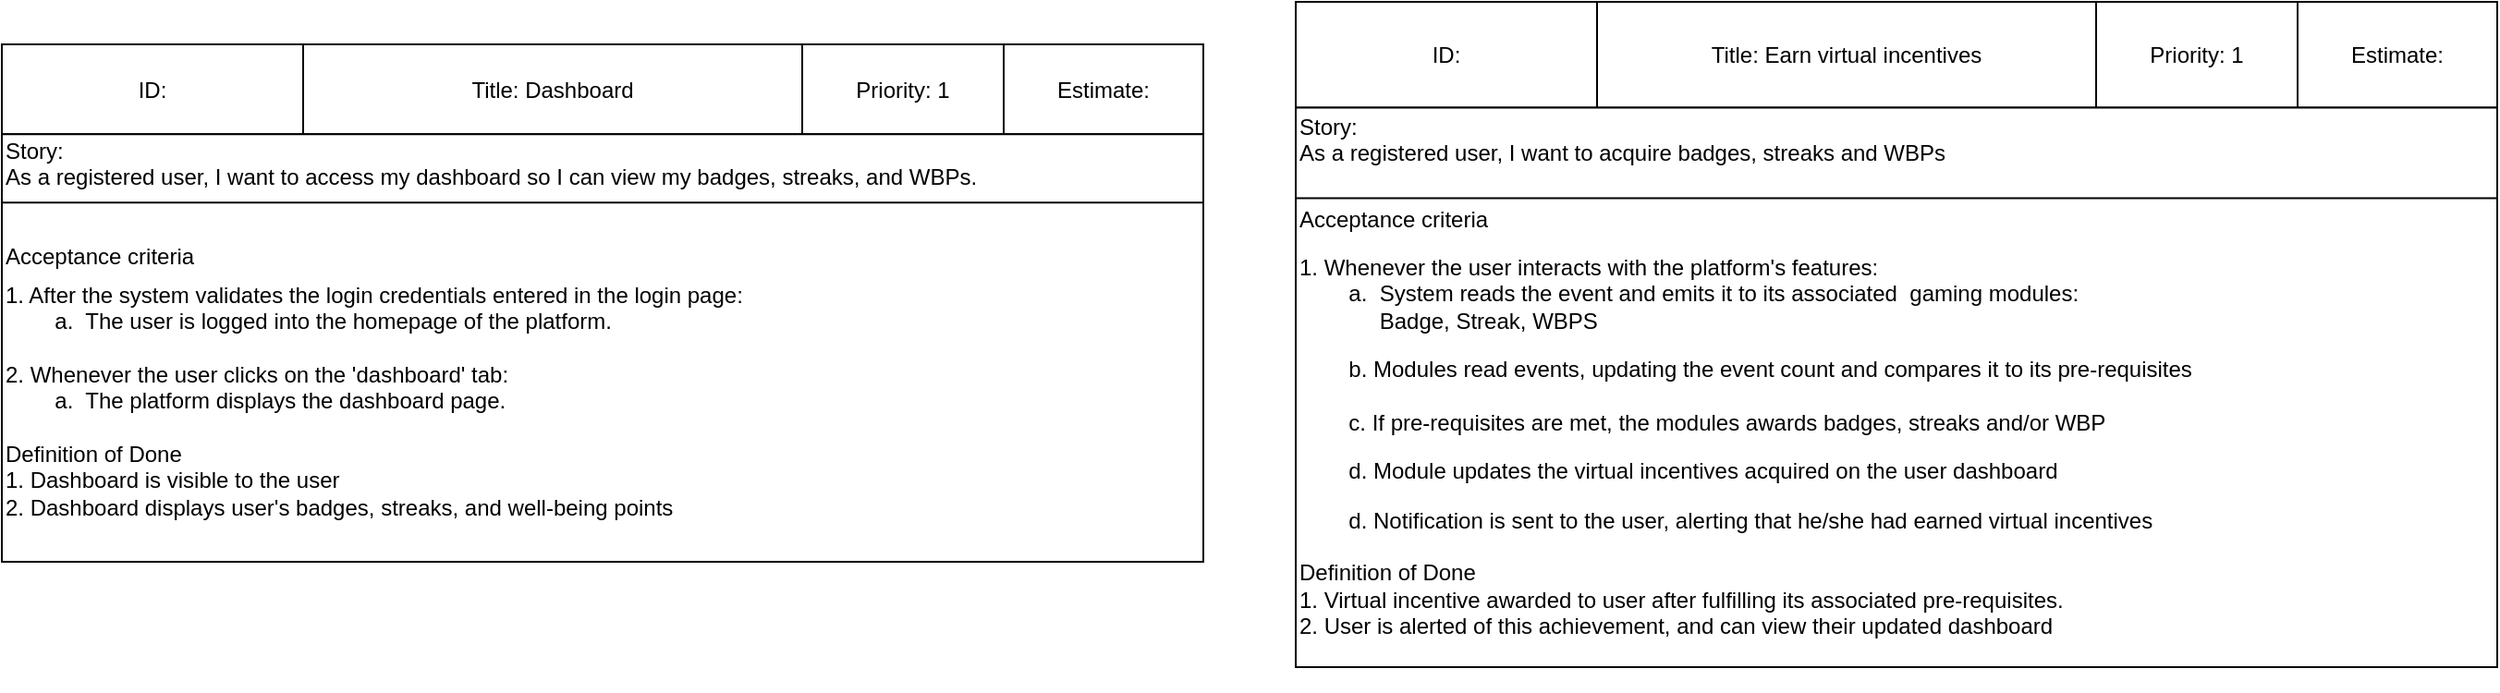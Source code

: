 <mxfile version="28.1.0">
  <diagram name="Page-1" id="SxB9uh9p98daKZW68kdo">
    <mxGraphModel dx="2395" dy="628" grid="1" gridSize="10" guides="1" tooltips="1" connect="1" arrows="1" fold="1" page="1" pageScale="1" pageWidth="1169" pageHeight="827" math="0" shadow="0">
      <root>
        <mxCell id="0" />
        <mxCell id="1" parent="0" />
        <mxCell id="2kVBc_zqeof4KfWbexQ--64" value="" style="group" vertex="1" connectable="0" parent="1">
          <mxGeometry x="-540" y="63" width="650" height="350" as="geometry" />
        </mxCell>
        <mxCell id="2kVBc_zqeof4KfWbexQ--80" value="" style="group" vertex="1" connectable="0" parent="2kVBc_zqeof4KfWbexQ--64">
          <mxGeometry width="650" height="280" as="geometry" />
        </mxCell>
        <mxCell id="2kVBc_zqeof4KfWbexQ--48" value="" style="shape=table;startSize=0;container=1;collapsible=0;childLayout=tableLayout;" vertex="1" parent="2kVBc_zqeof4KfWbexQ--80">
          <mxGeometry width="650" height="48.611" as="geometry" />
        </mxCell>
        <mxCell id="2kVBc_zqeof4KfWbexQ--49" value="" style="shape=tableRow;horizontal=0;startSize=0;swimlaneHead=0;swimlaneBody=0;strokeColor=inherit;top=0;left=0;bottom=0;right=0;collapsible=0;dropTarget=0;fillColor=none;points=[[0,0.5],[1,0.5]];portConstraint=eastwest;" vertex="1" parent="2kVBc_zqeof4KfWbexQ--48">
          <mxGeometry width="650" height="49" as="geometry" />
        </mxCell>
        <mxCell id="2kVBc_zqeof4KfWbexQ--50" value="ID:" style="shape=partialRectangle;html=1;whiteSpace=wrap;connectable=0;strokeColor=inherit;overflow=hidden;fillColor=none;top=0;left=0;bottom=0;right=0;pointerEvents=1;" vertex="1" parent="2kVBc_zqeof4KfWbexQ--49">
          <mxGeometry width="163" height="49" as="geometry">
            <mxRectangle width="163" height="49" as="alternateBounds" />
          </mxGeometry>
        </mxCell>
        <mxCell id="2kVBc_zqeof4KfWbexQ--51" value="Title: Dashboard" style="shape=partialRectangle;html=1;whiteSpace=wrap;connectable=0;strokeColor=inherit;overflow=hidden;fillColor=none;top=0;left=0;bottom=0;right=0;pointerEvents=1;" vertex="1" parent="2kVBc_zqeof4KfWbexQ--49">
          <mxGeometry x="163" width="270" height="49" as="geometry">
            <mxRectangle width="270" height="49" as="alternateBounds" />
          </mxGeometry>
        </mxCell>
        <mxCell id="2kVBc_zqeof4KfWbexQ--52" value="Priority: 1" style="shape=partialRectangle;html=1;whiteSpace=wrap;connectable=0;strokeColor=inherit;overflow=hidden;fillColor=none;top=0;left=0;bottom=0;right=0;pointerEvents=1;" vertex="1" parent="2kVBc_zqeof4KfWbexQ--49">
          <mxGeometry x="433" width="109" height="49" as="geometry">
            <mxRectangle width="109" height="49" as="alternateBounds" />
          </mxGeometry>
        </mxCell>
        <mxCell id="2kVBc_zqeof4KfWbexQ--53" value="Estimate:" style="shape=partialRectangle;html=1;whiteSpace=wrap;connectable=0;strokeColor=inherit;overflow=hidden;fillColor=none;top=0;left=0;bottom=0;right=0;pointerEvents=1;" vertex="1" parent="2kVBc_zqeof4KfWbexQ--49">
          <mxGeometry x="542" width="108" height="49" as="geometry">
            <mxRectangle width="108" height="49" as="alternateBounds" />
          </mxGeometry>
        </mxCell>
        <mxCell id="2kVBc_zqeof4KfWbexQ--59" value="" style="shape=table;startSize=0;container=1;collapsible=0;childLayout=tableLayout;" vertex="1" parent="2kVBc_zqeof4KfWbexQ--80">
          <mxGeometry y="48.61" width="650" height="231.39" as="geometry" />
        </mxCell>
        <mxCell id="2kVBc_zqeof4KfWbexQ--60" value="" style="shape=tableRow;horizontal=0;startSize=0;swimlaneHead=0;swimlaneBody=0;strokeColor=inherit;top=0;left=0;bottom=0;right=0;collapsible=0;dropTarget=0;fillColor=none;points=[[0,0.5],[1,0.5]];portConstraint=eastwest;" vertex="1" parent="2kVBc_zqeof4KfWbexQ--59">
          <mxGeometry width="650" height="37" as="geometry" />
        </mxCell>
        <mxCell id="2kVBc_zqeof4KfWbexQ--61" value="Story:&lt;br&gt;As a registered user, I want to access my dashboard so I can view my badges, streaks, and WBPs.&amp;nbsp;&lt;div&gt;&lt;br&gt;&lt;/div&gt;" style="shape=partialRectangle;html=1;whiteSpace=wrap;connectable=0;strokeColor=inherit;overflow=hidden;fillColor=none;top=0;left=0;bottom=0;right=0;pointerEvents=1;align=left;" vertex="1" parent="2kVBc_zqeof4KfWbexQ--60">
          <mxGeometry width="650" height="37" as="geometry">
            <mxRectangle width="650" height="37" as="alternateBounds" />
          </mxGeometry>
        </mxCell>
        <mxCell id="2kVBc_zqeof4KfWbexQ--62" value="" style="shape=tableRow;horizontal=0;startSize=0;swimlaneHead=0;swimlaneBody=0;strokeColor=inherit;top=0;left=0;bottom=0;right=0;collapsible=0;dropTarget=0;fillColor=none;points=[[0,0.5],[1,0.5]];portConstraint=eastwest;" vertex="1" parent="2kVBc_zqeof4KfWbexQ--59">
          <mxGeometry y="37" width="650" height="194" as="geometry" />
        </mxCell>
        <mxCell id="2kVBc_zqeof4KfWbexQ--63" value="&lt;div style=&quot;&quot;&gt;&lt;br&gt;&lt;/div&gt;" style="shape=partialRectangle;html=1;whiteSpace=wrap;connectable=0;strokeColor=inherit;overflow=hidden;fillColor=none;top=0;left=0;bottom=0;right=0;pointerEvents=1;align=left;" vertex="1" parent="2kVBc_zqeof4KfWbexQ--62">
          <mxGeometry width="650" height="194" as="geometry">
            <mxRectangle width="650" height="194" as="alternateBounds" />
          </mxGeometry>
        </mxCell>
        <mxCell id="2kVBc_zqeof4KfWbexQ--78" value="Acceptance criteria" style="text;html=1;align=left;verticalAlign=middle;whiteSpace=wrap;rounded=0;" vertex="1" parent="2kVBc_zqeof4KfWbexQ--80">
          <mxGeometry y="100" width="120" height="30" as="geometry" />
        </mxCell>
        <mxCell id="2kVBc_zqeof4KfWbexQ--79" value="&lt;p class=&quot;MsoListParagraph&quot;&gt;&lt;span lang=&quot;EN-US&quot;&gt;1. After the system validates the login credentials entered in the login page:&lt;br&gt;&lt;span style=&quot;white-space: pre;&quot;&gt;&#x9;&lt;/span&gt;a.&amp;nbsp; The user is logged into the homepage of the platform.&amp;nbsp;&lt;br&gt;&lt;span style=&quot;white-space: pre;&quot;&gt;&#x9;&lt;/span&gt;&amp;nbsp;&amp;nbsp;&lt;br&gt;2. Whenever the user clicks on the &#39;dashboard&#39; tab:&lt;br&gt;&lt;span style=&quot;white-space: pre;&quot;&gt;&#x9;&lt;/span&gt;a.&amp;nbsp; The platform displays the dashboard page.&amp;nbsp;&lt;br&gt;&lt;br&gt;Definition of Done&lt;br&gt;1. Dashboard is visible to the user&amp;nbsp;&lt;br&gt;2. Dashboard displays user&#39;s badges, streaks, and well-being points&amp;nbsp;&lt;br&gt;&lt;br&gt;&lt;/span&gt;&lt;/p&gt;&lt;p class=&quot;MsoListParagraph&quot;&gt;&lt;/p&gt;" style="text;html=1;align=left;verticalAlign=middle;whiteSpace=wrap;rounded=0;" vertex="1" parent="2kVBc_zqeof4KfWbexQ--80">
          <mxGeometry y="130" width="520" height="140" as="geometry" />
        </mxCell>
        <mxCell id="2kVBc_zqeof4KfWbexQ--82" value="" style="shape=table;startSize=0;container=1;collapsible=0;childLayout=tableLayout;" vertex="1" parent="1">
          <mxGeometry x="160" y="40" width="650" height="57.292" as="geometry" />
        </mxCell>
        <mxCell id="2kVBc_zqeof4KfWbexQ--83" value="" style="shape=tableRow;horizontal=0;startSize=0;swimlaneHead=0;swimlaneBody=0;strokeColor=inherit;top=0;left=0;bottom=0;right=0;collapsible=0;dropTarget=0;fillColor=none;points=[[0,0.5],[1,0.5]];portConstraint=eastwest;" vertex="1" parent="2kVBc_zqeof4KfWbexQ--82">
          <mxGeometry width="650" height="57" as="geometry" />
        </mxCell>
        <mxCell id="2kVBc_zqeof4KfWbexQ--84" value="ID:" style="shape=partialRectangle;html=1;whiteSpace=wrap;connectable=0;strokeColor=inherit;overflow=hidden;fillColor=none;top=0;left=0;bottom=0;right=0;pointerEvents=1;" vertex="1" parent="2kVBc_zqeof4KfWbexQ--83">
          <mxGeometry width="163" height="57" as="geometry">
            <mxRectangle width="163" height="57" as="alternateBounds" />
          </mxGeometry>
        </mxCell>
        <mxCell id="2kVBc_zqeof4KfWbexQ--85" value="Title: Earn virtual incentives" style="shape=partialRectangle;html=1;whiteSpace=wrap;connectable=0;strokeColor=inherit;overflow=hidden;fillColor=none;top=0;left=0;bottom=0;right=0;pointerEvents=1;" vertex="1" parent="2kVBc_zqeof4KfWbexQ--83">
          <mxGeometry x="163" width="270" height="57" as="geometry">
            <mxRectangle width="270" height="57" as="alternateBounds" />
          </mxGeometry>
        </mxCell>
        <mxCell id="2kVBc_zqeof4KfWbexQ--86" value="Priority: 1" style="shape=partialRectangle;html=1;whiteSpace=wrap;connectable=0;strokeColor=inherit;overflow=hidden;fillColor=none;top=0;left=0;bottom=0;right=0;pointerEvents=1;" vertex="1" parent="2kVBc_zqeof4KfWbexQ--83">
          <mxGeometry x="433" width="109" height="57" as="geometry">
            <mxRectangle width="109" height="57" as="alternateBounds" />
          </mxGeometry>
        </mxCell>
        <mxCell id="2kVBc_zqeof4KfWbexQ--87" value="Estimate:" style="shape=partialRectangle;html=1;whiteSpace=wrap;connectable=0;strokeColor=inherit;overflow=hidden;fillColor=none;top=0;left=0;bottom=0;right=0;pointerEvents=1;" vertex="1" parent="2kVBc_zqeof4KfWbexQ--83">
          <mxGeometry x="542" width="108" height="57" as="geometry">
            <mxRectangle width="108" height="57" as="alternateBounds" />
          </mxGeometry>
        </mxCell>
        <mxCell id="2kVBc_zqeof4KfWbexQ--88" value="" style="shape=table;startSize=0;container=1;collapsible=0;childLayout=tableLayout;" vertex="1" parent="1">
          <mxGeometry x="160" y="97.29" width="650" height="302.71" as="geometry" />
        </mxCell>
        <mxCell id="2kVBc_zqeof4KfWbexQ--89" value="" style="shape=tableRow;horizontal=0;startSize=0;swimlaneHead=0;swimlaneBody=0;strokeColor=inherit;top=0;left=0;bottom=0;right=0;collapsible=0;dropTarget=0;fillColor=none;points=[[0,0.5],[1,0.5]];portConstraint=eastwest;" vertex="1" parent="2kVBc_zqeof4KfWbexQ--88">
          <mxGeometry width="650" height="49" as="geometry" />
        </mxCell>
        <mxCell id="2kVBc_zqeof4KfWbexQ--90" value="Story:&lt;br&gt;As a registered user, I want to acquire badges, streaks and WBPs&lt;div&gt;&lt;br&gt;&lt;/div&gt;" style="shape=partialRectangle;html=1;whiteSpace=wrap;connectable=0;strokeColor=inherit;overflow=hidden;fillColor=none;top=0;left=0;bottom=0;right=0;pointerEvents=1;align=left;" vertex="1" parent="2kVBc_zqeof4KfWbexQ--89">
          <mxGeometry width="650" height="49" as="geometry">
            <mxRectangle width="650" height="49" as="alternateBounds" />
          </mxGeometry>
        </mxCell>
        <mxCell id="2kVBc_zqeof4KfWbexQ--91" value="" style="shape=tableRow;horizontal=0;startSize=0;swimlaneHead=0;swimlaneBody=0;strokeColor=inherit;top=0;left=0;bottom=0;right=0;collapsible=0;dropTarget=0;fillColor=none;points=[[0,0.5],[1,0.5]];portConstraint=eastwest;" vertex="1" parent="2kVBc_zqeof4KfWbexQ--88">
          <mxGeometry y="49" width="650" height="254" as="geometry" />
        </mxCell>
        <mxCell id="2kVBc_zqeof4KfWbexQ--92" value="&lt;div style=&quot;&quot;&gt;&lt;br&gt;&lt;/div&gt;" style="shape=partialRectangle;html=1;whiteSpace=wrap;connectable=0;strokeColor=inherit;overflow=hidden;fillColor=none;top=0;left=0;bottom=0;right=0;pointerEvents=1;align=left;" vertex="1" parent="2kVBc_zqeof4KfWbexQ--91">
          <mxGeometry width="650" height="254" as="geometry">
            <mxRectangle width="650" height="254" as="alternateBounds" />
          </mxGeometry>
        </mxCell>
        <mxCell id="2kVBc_zqeof4KfWbexQ--93" value="Acceptance criteria" style="text;html=1;align=left;verticalAlign=middle;whiteSpace=wrap;rounded=0;" vertex="1" parent="1">
          <mxGeometry x="160" y="139.997" width="120" height="35.357" as="geometry" />
        </mxCell>
        <mxCell id="2kVBc_zqeof4KfWbexQ--94" value="&lt;p class=&quot;MsoListParagraph&quot;&gt;&lt;span lang=&quot;EN-US&quot;&gt;1. Whenever the user interacts with the platform&#39;s features:&lt;br&gt;&lt;span style=&quot;white-space: pre;&quot;&gt;&#x9;&lt;/span&gt;a.&amp;nbsp; System reads the event and emits it to its associated&amp;nbsp; gaming modules:&lt;br&gt;&lt;span style=&quot;white-space: pre;&quot;&gt;&#x9;&amp;nbsp;&lt;/span&gt;&amp;nbsp; &amp;nbsp; Badge, Streak, WBPS&amp;nbsp;&lt;/span&gt;&lt;/p&gt;&lt;p class=&quot;MsoListParagraph&quot;&gt;&lt;span lang=&quot;EN-US&quot;&gt;&lt;span style=&quot;white-space: pre;&quot;&gt;&#x9;&lt;/span&gt;b. Modules read events, updating the event count and compares it to its pre-requisites&amp;nbsp;&lt;br&gt;&lt;span style=&quot;white-space: pre;&quot;&gt;&#x9;&lt;/span&gt;&lt;br&gt;&lt;span style=&quot;white-space: pre;&quot;&gt;&#x9;&lt;/span&gt;c. If pre-requisites are met, the modules awards badges, streaks and/or WBP&lt;/span&gt;&lt;/p&gt;&lt;p class=&quot;MsoListParagraph&quot;&gt;&lt;span lang=&quot;EN-US&quot;&gt;&lt;span style=&quot;white-space: pre;&quot;&gt;&#x9;&lt;/span&gt;d. Module updates the virtual incentives acquired on the user dashboard&lt;br&gt;&lt;/span&gt;&lt;/p&gt;&lt;p class=&quot;MsoListParagraph&quot;&gt;&lt;span lang=&quot;EN-US&quot;&gt;&lt;span style=&quot;white-space: pre;&quot;&gt;&#x9;&lt;/span&gt;d. Notification is sent to the user, alerting that he/she had earned virtual incentives&amp;nbsp;&lt;br&gt;&lt;br&gt;Definition of Done&lt;br&gt;1. Virtual incentive awarded to user after fulfilling its associated pre-requisites.&lt;br&gt;2. User is alerted of this achievement, and can view their updated dashboard&amp;nbsp;&lt;br&gt;&lt;br&gt;&lt;/span&gt;&lt;/p&gt;&lt;p class=&quot;MsoListParagraph&quot;&gt;&lt;/p&gt;" style="text;html=1;align=left;verticalAlign=middle;whiteSpace=wrap;rounded=0;" vertex="1" parent="1">
          <mxGeometry x="160" y="170" width="520" height="236.79" as="geometry" />
        </mxCell>
      </root>
    </mxGraphModel>
  </diagram>
</mxfile>
